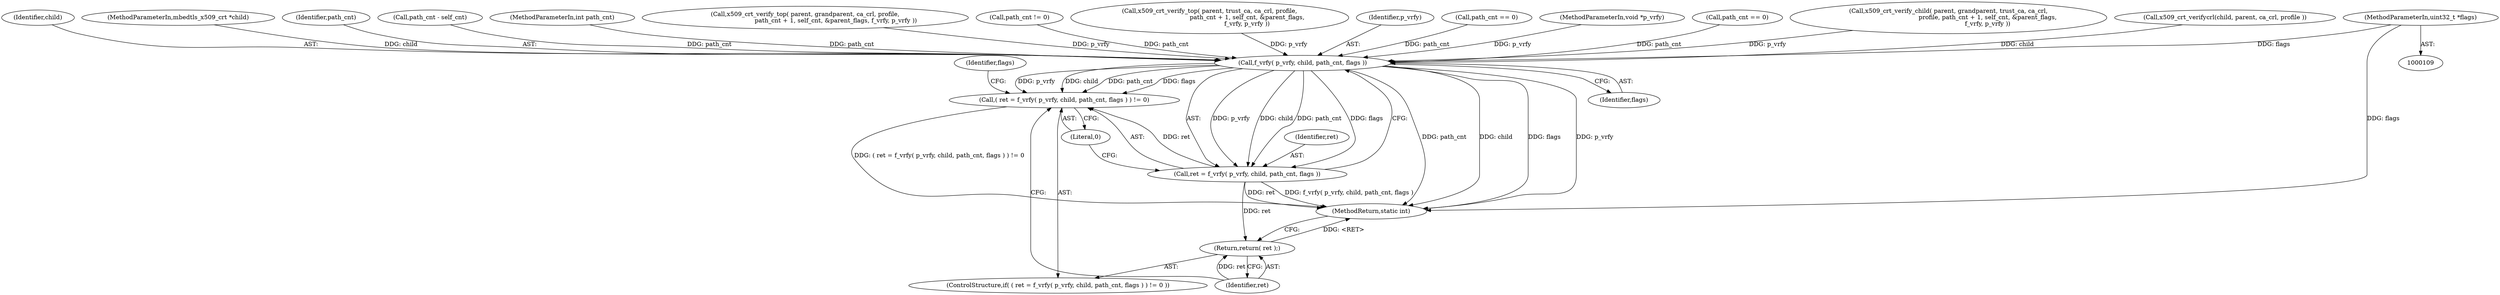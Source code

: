 digraph "0_mbedtls_31458a18788b0cf0b722acda9bb2f2fe13a3fb32_1@pointer" {
"1000117" [label="(MethodParameterIn,uint32_t *flags)"];
"1000447" [label="(Call,f_vrfy( p_vrfy, child, path_cnt, flags ))"];
"1000444" [label="(Call,( ret = f_vrfy( p_vrfy, child, path_cnt, flags ) ) != 0)"];
"1000445" [label="(Call,ret = f_vrfy( p_vrfy, child, path_cnt, flags ))"];
"1000453" [label="(Return,return( ret );)"];
"1000444" [label="(Call,( ret = f_vrfy( p_vrfy, child, path_cnt, flags ) ) != 0)"];
"1000449" [label="(Identifier,child)"];
"1000110" [label="(MethodParameterIn,mbedtls_x509_crt *child)"];
"1000451" [label="(Identifier,flags)"];
"1000443" [label="(ControlStructure,if( ( ret = f_vrfy( p_vrfy, child, path_cnt, flags ) ) != 0 ))"];
"1000450" [label="(Identifier,path_cnt)"];
"1000373" [label="(Call,path_cnt - self_cnt)"];
"1000115" [label="(MethodParameterIn,int path_cnt)"];
"1000324" [label="(Call,x509_crt_verify_top( parent, grandparent, ca_crl, profile,\n                                path_cnt + 1, self_cnt, &parent_flags, f_vrfy, p_vrfy ))"];
"1000453" [label="(Return,return( ret );)"];
"1000131" [label="(Call,path_cnt != 0)"];
"1000420" [label="(Call,x509_crt_verify_top( parent, trust_ca, ca_crl, profile,\n                                       path_cnt + 1, self_cnt, &parent_flags,\n                                       f_vrfy, p_vrfy ))"];
"1000452" [label="(Literal,0)"];
"1000457" [label="(Identifier,flags)"];
"1000454" [label="(Identifier,ret)"];
"1000448" [label="(Identifier,p_vrfy)"];
"1000312" [label="(Call,path_cnt == 0)"];
"1000119" [label="(MethodParameterIn,void *p_vrfy)"];
"1000384" [label="(Call,path_cnt == 0)"];
"1000117" [label="(MethodParameterIn,uint32_t *flags)"];
"1000445" [label="(Call,ret = f_vrfy( p_vrfy, child, path_cnt, flags ))"];
"1000447" [label="(Call,f_vrfy( p_vrfy, child, path_cnt, flags ))"];
"1000461" [label="(MethodReturn,static int)"];
"1000396" [label="(Call,x509_crt_verify_child( parent, grandparent, trust_ca, ca_crl,\n                                         profile, path_cnt + 1, self_cnt, &parent_flags,\n                                         f_vrfy, p_vrfy ))"];
"1000446" [label="(Identifier,ret)"];
"1000288" [label="(Call,x509_crt_verifycrl(child, parent, ca_crl, profile ))"];
"1000117" -> "1000109"  [label="AST: "];
"1000117" -> "1000461"  [label="DDG: flags"];
"1000117" -> "1000447"  [label="DDG: flags"];
"1000447" -> "1000445"  [label="AST: "];
"1000447" -> "1000451"  [label="CFG: "];
"1000448" -> "1000447"  [label="AST: "];
"1000449" -> "1000447"  [label="AST: "];
"1000450" -> "1000447"  [label="AST: "];
"1000451" -> "1000447"  [label="AST: "];
"1000445" -> "1000447"  [label="CFG: "];
"1000447" -> "1000461"  [label="DDG: path_cnt"];
"1000447" -> "1000461"  [label="DDG: child"];
"1000447" -> "1000461"  [label="DDG: flags"];
"1000447" -> "1000461"  [label="DDG: p_vrfy"];
"1000447" -> "1000444"  [label="DDG: p_vrfy"];
"1000447" -> "1000444"  [label="DDG: child"];
"1000447" -> "1000444"  [label="DDG: path_cnt"];
"1000447" -> "1000444"  [label="DDG: flags"];
"1000447" -> "1000445"  [label="DDG: p_vrfy"];
"1000447" -> "1000445"  [label="DDG: child"];
"1000447" -> "1000445"  [label="DDG: path_cnt"];
"1000447" -> "1000445"  [label="DDG: flags"];
"1000324" -> "1000447"  [label="DDG: p_vrfy"];
"1000396" -> "1000447"  [label="DDG: p_vrfy"];
"1000420" -> "1000447"  [label="DDG: p_vrfy"];
"1000119" -> "1000447"  [label="DDG: p_vrfy"];
"1000288" -> "1000447"  [label="DDG: child"];
"1000110" -> "1000447"  [label="DDG: child"];
"1000115" -> "1000447"  [label="DDG: path_cnt"];
"1000312" -> "1000447"  [label="DDG: path_cnt"];
"1000373" -> "1000447"  [label="DDG: path_cnt"];
"1000384" -> "1000447"  [label="DDG: path_cnt"];
"1000131" -> "1000447"  [label="DDG: path_cnt"];
"1000444" -> "1000443"  [label="AST: "];
"1000444" -> "1000452"  [label="CFG: "];
"1000445" -> "1000444"  [label="AST: "];
"1000452" -> "1000444"  [label="AST: "];
"1000454" -> "1000444"  [label="CFG: "];
"1000457" -> "1000444"  [label="CFG: "];
"1000444" -> "1000461"  [label="DDG: ( ret = f_vrfy( p_vrfy, child, path_cnt, flags ) ) != 0"];
"1000445" -> "1000444"  [label="DDG: ret"];
"1000446" -> "1000445"  [label="AST: "];
"1000452" -> "1000445"  [label="CFG: "];
"1000445" -> "1000461"  [label="DDG: ret"];
"1000445" -> "1000461"  [label="DDG: f_vrfy( p_vrfy, child, path_cnt, flags )"];
"1000445" -> "1000453"  [label="DDG: ret"];
"1000453" -> "1000443"  [label="AST: "];
"1000453" -> "1000454"  [label="CFG: "];
"1000454" -> "1000453"  [label="AST: "];
"1000461" -> "1000453"  [label="CFG: "];
"1000453" -> "1000461"  [label="DDG: <RET>"];
"1000454" -> "1000453"  [label="DDG: ret"];
}

